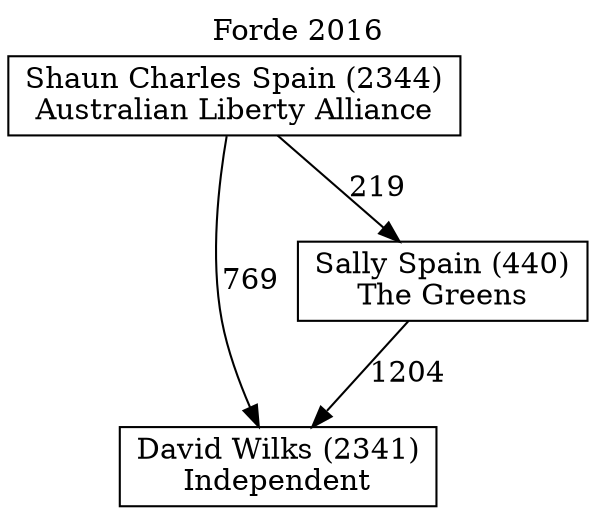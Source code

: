 // House preference flow
digraph "David Wilks (2341)_Forde_2016" {
	graph [label="Forde 2016" labelloc=t mclimit=10]
	node [shape=box]
	"David Wilks (2341)" [label="David Wilks (2341)
Independent"]
	"Sally Spain (440)" [label="Sally Spain (440)
The Greens"]
	"Shaun Charles Spain (2344)" [label="Shaun Charles Spain (2344)
Australian Liberty Alliance"]
	"Sally Spain (440)" -> "David Wilks (2341)" [label=1204]
	"Shaun Charles Spain (2344)" -> "Sally Spain (440)" [label=219]
	"Shaun Charles Spain (2344)" -> "David Wilks (2341)" [label=769]
}
